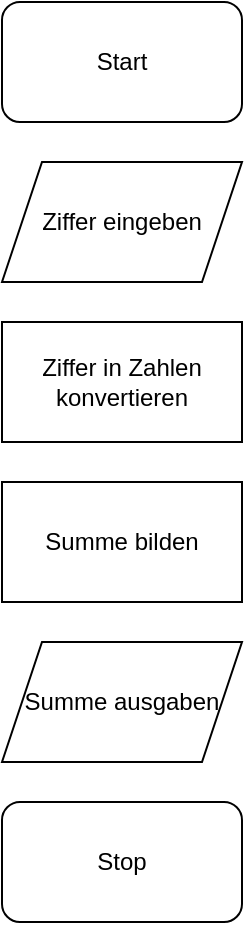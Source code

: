 <mxfile>
    <diagram id="3XL8WneQgNLZ3YExOgU2" name="Page-1">
        <mxGraphModel dx="611" dy="518" grid="1" gridSize="10" guides="1" tooltips="1" connect="1" arrows="1" fold="1" page="1" pageScale="1" pageWidth="827" pageHeight="1169" math="0" shadow="0">
            <root>
                <mxCell id="0"/>
                <mxCell id="1" parent="0"/>
                <mxCell id="2" value="Start" style="rounded=1;whiteSpace=wrap;html=1;" vertex="1" parent="1">
                    <mxGeometry x="70" y="40" width="120" height="60" as="geometry"/>
                </mxCell>
                <mxCell id="3" value="Stop" style="rounded=1;whiteSpace=wrap;html=1;" vertex="1" parent="1">
                    <mxGeometry x="70" y="440" width="120" height="60" as="geometry"/>
                </mxCell>
                <mxCell id="4" value="Summe bilden" style="rounded=0;whiteSpace=wrap;html=1;" vertex="1" parent="1">
                    <mxGeometry x="70" y="280" width="120" height="60" as="geometry"/>
                </mxCell>
                <mxCell id="5" value="Ziffer eingeben" style="shape=parallelogram;perimeter=parallelogramPerimeter;whiteSpace=wrap;html=1;fixedSize=1;" vertex="1" parent="1">
                    <mxGeometry x="70" y="120" width="120" height="60" as="geometry"/>
                </mxCell>
                <mxCell id="6" value="Summe ausgaben" style="shape=parallelogram;perimeter=parallelogramPerimeter;whiteSpace=wrap;html=1;fixedSize=1;" vertex="1" parent="1">
                    <mxGeometry x="70" y="360" width="120" height="60" as="geometry"/>
                </mxCell>
                <mxCell id="7" value="Ziffer in Zahlen&lt;br&gt;konvertieren" style="rounded=0;whiteSpace=wrap;html=1;" vertex="1" parent="1">
                    <mxGeometry x="70" y="200" width="120" height="60" as="geometry"/>
                </mxCell>
            </root>
        </mxGraphModel>
    </diagram>
</mxfile>